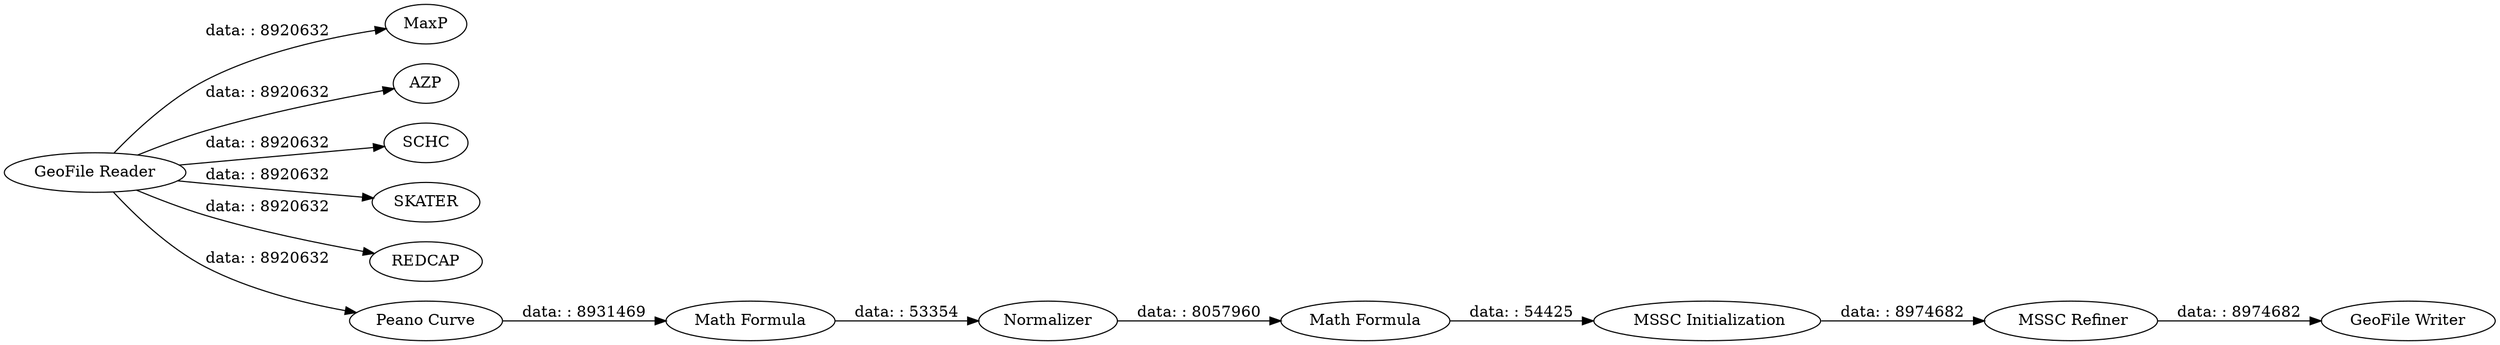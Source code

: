 digraph {
	"643540603874630081_19" [label=MaxP]
	"643540603874630081_8" [label=Normalizer]
	"643540603874630081_1" [label="GeoFile Reader"]
	"643540603874630081_18" [label=AZP]
	"643540603874630081_15" [label="GeoFile Writer"]
	"643540603874630081_16" [label=SCHC]
	"643540603874630081_2" [label=SKATER]
	"643540603874630081_17" [label=REDCAP]
	"643540603874630081_22" [label=" MSSC Refiner"]
	"643540603874630081_20" [label="Peano Curve"]
	"643540603874630081_7" [label="Math Formula"]
	"643540603874630081_21" [label=" MSSC Initialization"]
	"643540603874630081_9" [label="Math Formula"]
	"643540603874630081_20" -> "643540603874630081_7" [label="data: : 8931469"]
	"643540603874630081_9" -> "643540603874630081_21" [label="data: : 54425"]
	"643540603874630081_1" -> "643540603874630081_18" [label="data: : 8920632"]
	"643540603874630081_22" -> "643540603874630081_15" [label="data: : 8974682"]
	"643540603874630081_1" -> "643540603874630081_20" [label="data: : 8920632"]
	"643540603874630081_1" -> "643540603874630081_17" [label="data: : 8920632"]
	"643540603874630081_1" -> "643540603874630081_16" [label="data: : 8920632"]
	"643540603874630081_7" -> "643540603874630081_8" [label="data: : 53354"]
	"643540603874630081_1" -> "643540603874630081_2" [label="data: : 8920632"]
	"643540603874630081_8" -> "643540603874630081_9" [label="data: : 8057960"]
	"643540603874630081_21" -> "643540603874630081_22" [label="data: : 8974682"]
	"643540603874630081_1" -> "643540603874630081_19" [label="data: : 8920632"]
	rankdir=LR
}
